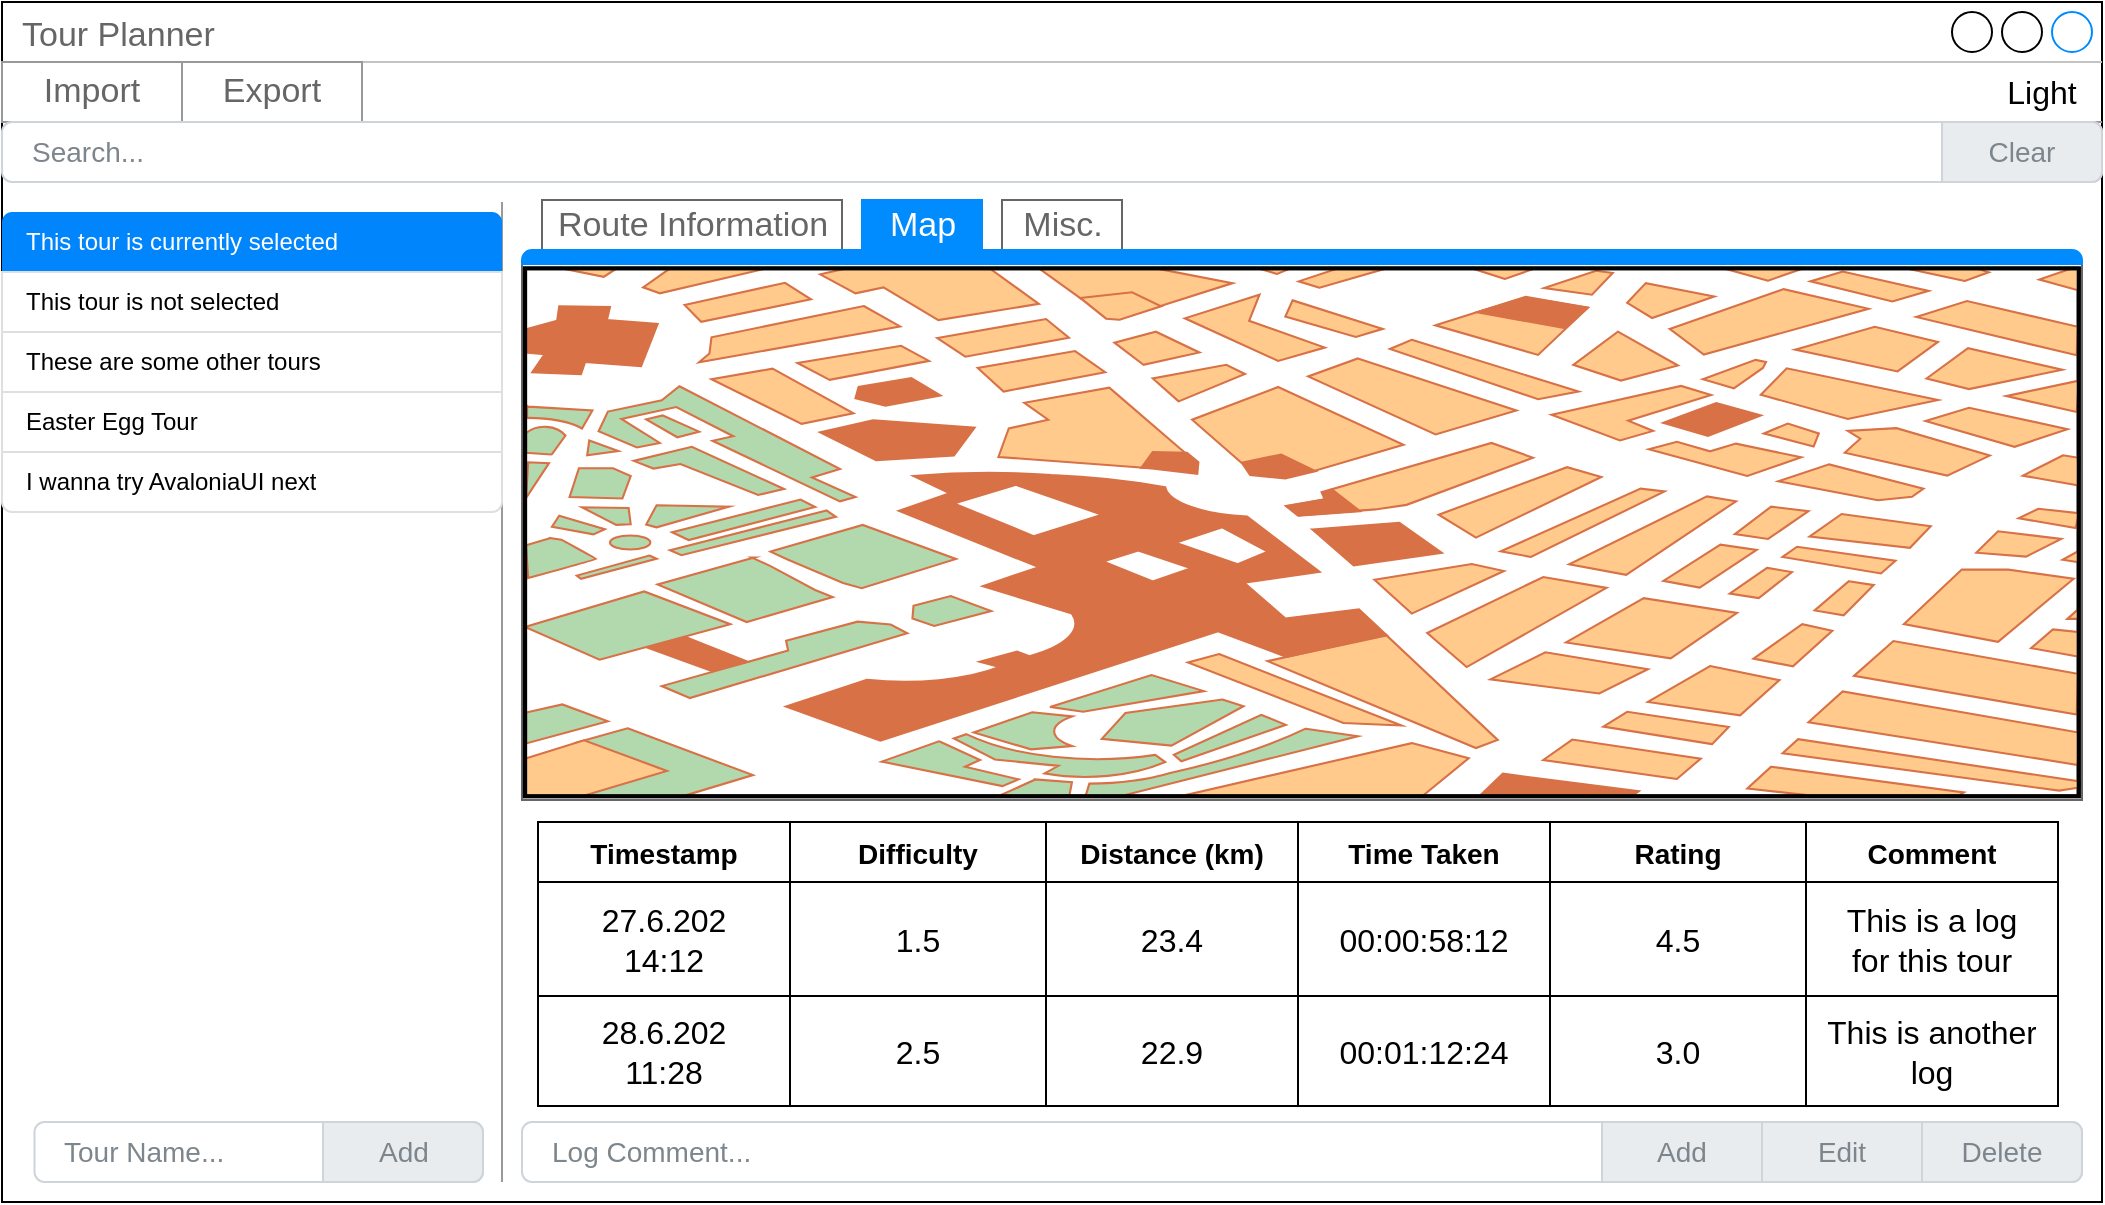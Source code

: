 <mxfile version="27.1.6">
  <diagram name="Page-1" id="jRM4KHncrqKrD71YAt92">
    <mxGraphModel dx="1425" dy="786" grid="1" gridSize="10" guides="1" tooltips="1" connect="1" arrows="1" fold="1" page="1" pageScale="1" pageWidth="850" pageHeight="1100" math="0" shadow="0">
      <root>
        <mxCell id="0" />
        <mxCell id="1" parent="0" />
        <mxCell id="Vy3BLauwifYpFiC6LE89-1" value="Tour Planner" style="strokeWidth=1;shadow=0;dashed=0;align=center;html=1;shape=mxgraph.mockup.containers.window;align=left;verticalAlign=top;spacingLeft=8;strokeColor2=#008cff;strokeColor3=#c4c4c4;fontColor=#666666;mainText=;fontSize=17;labelBackgroundColor=none;whiteSpace=wrap;" vertex="1" parent="1">
          <mxGeometry x="60" y="240" width="1050" height="600" as="geometry" />
        </mxCell>
        <mxCell id="Vy3BLauwifYpFiC6LE89-7" value="" style="swimlane;shape=mxgraph.bootstrap.anchor;strokeColor=#999999;fillColor=#ffffff;fontColor=#666666;childLayout=stackLayout;horizontal=0;startSize=0;horizontalStack=1;resizeParent=1;resizeParentMax=0;resizeLast=0;collapsible=0;marginBottom=0;whiteSpace=wrap;html=1;" vertex="1" parent="1">
          <mxGeometry x="60" y="270" width="180" height="30" as="geometry" />
        </mxCell>
        <mxCell id="Vy3BLauwifYpFiC6LE89-8" value="Import" style="text;strokeColor=inherit;align=center;verticalAlign=middle;spacingLeft=10;spacingRight=10;overflow=hidden;points=[[0,0.5],[1,0.5]];portConstraint=eastwest;rotatable=0;whiteSpace=wrap;html=1;fillColor=inherit;fontColor=inherit;fontSize=17;" vertex="1" parent="Vy3BLauwifYpFiC6LE89-7">
          <mxGeometry width="90" height="30" as="geometry" />
        </mxCell>
        <mxCell id="Vy3BLauwifYpFiC6LE89-9" value="Export" style="text;strokeColor=inherit;align=center;verticalAlign=middle;spacingLeft=10;spacingRight=10;overflow=hidden;points=[[0,0.5],[1,0.5]];portConstraint=eastwest;rotatable=0;whiteSpace=wrap;html=1;fillColor=inherit;fontColor=inherit;fontSize=17;" vertex="1" parent="Vy3BLauwifYpFiC6LE89-7">
          <mxGeometry x="90" width="90" height="30" as="geometry" />
        </mxCell>
        <mxCell id="Vy3BLauwifYpFiC6LE89-14" value="" style="verticalLabelPosition=bottom;shadow=0;dashed=0;align=center;html=1;verticalAlign=top;strokeWidth=1;shape=mxgraph.mockup.markup.line;strokeColor=#999999;" vertex="1" parent="1">
          <mxGeometry x="240" y="290" width="870" height="20" as="geometry" />
        </mxCell>
        <mxCell id="Vy3BLauwifYpFiC6LE89-15" value="" style="shape=image;html=1;verticalAlign=top;verticalLabelPosition=bottom;labelBackgroundColor=#ffffff;imageAspect=0;aspect=fixed;image=https://cdn0.iconfinder.com/data/icons/phosphor-duotone-vol-3/256/toggle-left-duotone-128.png" vertex="1" parent="1">
          <mxGeometry x="1024" y="268.5" width="35" height="35" as="geometry" />
        </mxCell>
        <mxCell id="Vy3BLauwifYpFiC6LE89-16" value="&lt;font style=&quot;font-size: 16px;&quot;&gt;Light&lt;/font&gt;" style="text;html=1;align=center;verticalAlign=middle;whiteSpace=wrap;rounded=0;" vertex="1" parent="1">
          <mxGeometry x="1050" y="270" width="60" height="30" as="geometry" />
        </mxCell>
        <mxCell id="Vy3BLauwifYpFiC6LE89-22" value="Search..." style="html=1;shadow=0;dashed=0;shape=mxgraph.bootstrap.rrect;rSize=5;strokeColor=#CED4DA;html=1;whiteSpace=wrap;fillColor=#FFFFFF;fontColor=#7D868C;align=left;spacing=15;fontSize=14;strokeWidth=1;" vertex="1" parent="1">
          <mxGeometry x="60" y="300" width="1050" height="30" as="geometry" />
        </mxCell>
        <mxCell id="Vy3BLauwifYpFiC6LE89-25" value="&lt;div align=&quot;center&quot;&gt;Clear&lt;/div&gt;" style="html=1;shadow=0;dashed=0;shape=mxgraph.bootstrap.rightButton;strokeColor=#CED4DA;gradientColor=inherit;fontColor=inherit;fillColor=#E9ECEF;rSize=5;perimeter=none;whiteSpace=wrap;resizeHeight=1;fontSize=14;align=center;spacing=15;" vertex="1" parent="Vy3BLauwifYpFiC6LE89-22">
          <mxGeometry x="1" width="80" height="30" relative="1" as="geometry">
            <mxPoint x="-80" as="offset" />
          </mxGeometry>
        </mxCell>
        <mxCell id="Vy3BLauwifYpFiC6LE89-26" value="" style="verticalLabelPosition=bottom;shadow=0;dashed=0;align=center;html=1;verticalAlign=top;strokeWidth=1;shape=mxgraph.mockup.markup.line;strokeColor=#999999;direction=north;" vertex="1" parent="1">
          <mxGeometry x="300" y="340" width="20" height="490" as="geometry" />
        </mxCell>
        <mxCell id="Vy3BLauwifYpFiC6LE89-29" value="" style="verticalLabelPosition=bottom;shadow=0;dashed=0;align=center;html=1;verticalAlign=top;strokeWidth=1;shape=mxgraph.mockup.markup.line;strokeColor=#999999;" vertex="1" parent="1">
          <mxGeometry x="320" y="620" width="780" height="20" as="geometry" />
        </mxCell>
        <mxCell id="Vy3BLauwifYpFiC6LE89-34" value="" style="swimlane;fontStyle=0;childLayout=stackLayout;horizontal=1;startSize=0;horizontalStack=0;resizeParent=1;resizeParentMax=0;resizeLast=0;collapsible=0;marginBottom=0;whiteSpace=wrap;html=1;strokeColor=none;fillColor=none;" vertex="1" parent="1">
          <mxGeometry x="60" y="345" width="250" height="150" as="geometry" />
        </mxCell>
        <mxCell id="Vy3BLauwifYpFiC6LE89-35" value="This tour is currently selected" style="text;strokeColor=none;fillColor=#0085FC;align=left;verticalAlign=middle;spacingLeft=10;spacingRight=10;overflow=hidden;points=[[0,0.5],[1,0.5]];portConstraint=eastwest;rotatable=0;whiteSpace=wrap;html=1;shape=mxgraph.bootstrap.topButton;rSize=5;fontColor=#ffffff;" vertex="1" parent="Vy3BLauwifYpFiC6LE89-34">
          <mxGeometry width="250" height="30" as="geometry" />
        </mxCell>
        <mxCell id="Vy3BLauwifYpFiC6LE89-36" value="This tour is not selected" style="text;strokeColor=#DFDFDF;fillColor=#FFFFFF;align=left;verticalAlign=middle;spacingLeft=10;spacingRight=10;overflow=hidden;points=[[0,0.5],[1,0.5]];portConstraint=eastwest;rotatable=0;whiteSpace=wrap;html=1;rSize=5;fontColor=#000000;" vertex="1" parent="Vy3BLauwifYpFiC6LE89-34">
          <mxGeometry y="30" width="250" height="30" as="geometry" />
        </mxCell>
        <mxCell id="Vy3BLauwifYpFiC6LE89-37" value="These are some other tours" style="text;strokeColor=#DFDFDF;fillColor=#FFFFFF;align=left;verticalAlign=middle;spacingLeft=10;spacingRight=10;overflow=hidden;points=[[0,0.5],[1,0.5]];portConstraint=eastwest;rotatable=0;whiteSpace=wrap;html=1;rSize=5;fontColor=#000000;" vertex="1" parent="Vy3BLauwifYpFiC6LE89-34">
          <mxGeometry y="60" width="250" height="30" as="geometry" />
        </mxCell>
        <mxCell id="Vy3BLauwifYpFiC6LE89-38" value="Easter Egg Tour" style="text;strokeColor=#DFDFDF;fillColor=#FFFFFF;align=left;verticalAlign=middle;spacingLeft=10;spacingRight=10;overflow=hidden;points=[[0,0.5],[1,0.5]];portConstraint=eastwest;rotatable=0;whiteSpace=wrap;html=1;rSize=5;fontColor=#000000;" vertex="1" parent="Vy3BLauwifYpFiC6LE89-34">
          <mxGeometry y="90" width="250" height="30" as="geometry" />
        </mxCell>
        <mxCell id="Vy3BLauwifYpFiC6LE89-39" value="I wanna try AvaloniaUI next" style="text;strokeColor=#DFDFDF;fillColor=#FFFFFF;align=left;verticalAlign=middle;spacingLeft=10;spacingRight=10;overflow=hidden;points=[[0,0.5],[1,0.5]];portConstraint=eastwest;rotatable=0;whiteSpace=wrap;html=1;shape=mxgraph.bootstrap.bottomButton;rSize=5;fontColor=#000000;" vertex="1" parent="Vy3BLauwifYpFiC6LE89-34">
          <mxGeometry y="120" width="250" height="30" as="geometry" />
        </mxCell>
        <mxCell id="Vy3BLauwifYpFiC6LE89-42" value="" style="strokeWidth=1;shadow=0;dashed=0;align=center;html=1;shape=mxgraph.mockup.containers.marginRect2;rectMarginTop=32;strokeColor=#666666;gradientColor=none;whiteSpace=wrap;" vertex="1" parent="1">
          <mxGeometry x="320" y="339" width="780" height="300" as="geometry" />
        </mxCell>
        <mxCell id="Vy3BLauwifYpFiC6LE89-43" value="&lt;div&gt;Route Information&lt;/div&gt;" style="strokeColor=inherit;fillColor=inherit;gradientColor=inherit;strokeWidth=1;shadow=0;dashed=0;align=center;html=1;shape=mxgraph.mockup.containers.rrect;rSize=0;fontSize=17;fontColor=#666666;gradientColor=none;" vertex="1" parent="Vy3BLauwifYpFiC6LE89-42">
          <mxGeometry width="150" height="25" relative="1" as="geometry">
            <mxPoint x="10" as="offset" />
          </mxGeometry>
        </mxCell>
        <mxCell id="Vy3BLauwifYpFiC6LE89-44" value="Map" style="strokeWidth=1;shadow=0;dashed=0;align=center;html=1;shape=mxgraph.mockup.containers.rrect;rSize=0;fontSize=17;fontColor=#ffffff;strokeColor=#008cff;fillColor=#008cff;" vertex="1" parent="Vy3BLauwifYpFiC6LE89-42">
          <mxGeometry width="60" height="25" relative="1" as="geometry">
            <mxPoint x="170" as="offset" />
          </mxGeometry>
        </mxCell>
        <mxCell id="Vy3BLauwifYpFiC6LE89-45" value="Misc." style="strokeColor=inherit;fillColor=inherit;gradientColor=inherit;strokeWidth=1;shadow=0;dashed=0;align=center;html=1;shape=mxgraph.mockup.containers.rrect;rSize=0;fontSize=17;fontColor=#666666;gradientColor=none;" vertex="1" parent="Vy3BLauwifYpFiC6LE89-42">
          <mxGeometry width="60" height="25" relative="1" as="geometry">
            <mxPoint x="240" as="offset" />
          </mxGeometry>
        </mxCell>
        <mxCell id="Vy3BLauwifYpFiC6LE89-46" value="" style="strokeWidth=1;shadow=0;dashed=0;align=center;html=1;shape=mxgraph.mockup.containers.topButton;rSize=5;strokeColor=#008cff;fillColor=#008cff;gradientColor=none;resizeWidth=1;movable=0;deletable=1;" vertex="1" parent="Vy3BLauwifYpFiC6LE89-42">
          <mxGeometry width="780" height="7" relative="1" as="geometry">
            <mxPoint y="25" as="offset" />
          </mxGeometry>
        </mxCell>
        <mxCell id="Vy3BLauwifYpFiC6LE89-49" value="" style="verticalLabelPosition=bottom;shadow=0;dashed=0;align=center;html=1;verticalAlign=top;strokeWidth=1;shape=mxgraph.mockup.misc.map;" vertex="1" parent="Vy3BLauwifYpFiC6LE89-42">
          <mxGeometry x="1" y="34" width="780" height="265" as="geometry" />
        </mxCell>
        <mxCell id="Vy3BLauwifYpFiC6LE89-102" value="" style="shape=table;startSize=0;container=1;collapsible=0;childLayout=tableLayout;fontSize=16;" vertex="1" parent="1">
          <mxGeometry x="328" y="650" width="380" height="142" as="geometry" />
        </mxCell>
        <mxCell id="Vy3BLauwifYpFiC6LE89-103" value="" style="shape=tableRow;horizontal=0;startSize=0;swimlaneHead=0;swimlaneBody=0;strokeColor=inherit;top=0;left=0;bottom=0;right=0;collapsible=0;dropTarget=0;fillColor=none;points=[[0,0.5],[1,0.5]];portConstraint=eastwest;fontSize=16;" vertex="1" parent="Vy3BLauwifYpFiC6LE89-102">
          <mxGeometry width="380" height="30" as="geometry" />
        </mxCell>
        <mxCell id="Vy3BLauwifYpFiC6LE89-104" value="&lt;b&gt;&lt;font style=&quot;font-size: 14px;&quot;&gt;Timestamp&lt;/font&gt;&lt;/b&gt;" style="shape=partialRectangle;html=1;whiteSpace=wrap;connectable=0;strokeColor=inherit;overflow=hidden;fillColor=none;top=0;left=0;bottom=0;right=0;pointerEvents=1;fontSize=16;" vertex="1" parent="Vy3BLauwifYpFiC6LE89-103">
          <mxGeometry width="126" height="30" as="geometry">
            <mxRectangle width="126" height="30" as="alternateBounds" />
          </mxGeometry>
        </mxCell>
        <mxCell id="Vy3BLauwifYpFiC6LE89-105" value="&lt;b&gt;&lt;font style=&quot;font-size: 14px;&quot;&gt;Difficulty&lt;/font&gt;&lt;/b&gt;" style="shape=partialRectangle;html=1;whiteSpace=wrap;connectable=0;strokeColor=inherit;overflow=hidden;fillColor=none;top=0;left=0;bottom=0;right=0;pointerEvents=1;fontSize=16;" vertex="1" parent="Vy3BLauwifYpFiC6LE89-103">
          <mxGeometry x="126" width="128" height="30" as="geometry">
            <mxRectangle width="128" height="30" as="alternateBounds" />
          </mxGeometry>
        </mxCell>
        <mxCell id="Vy3BLauwifYpFiC6LE89-106" value="&lt;b&gt;&lt;font style=&quot;font-size: 14px;&quot;&gt;Distance (km)&lt;/font&gt;&lt;/b&gt;" style="shape=partialRectangle;html=1;whiteSpace=wrap;connectable=0;strokeColor=inherit;overflow=hidden;fillColor=none;top=0;left=0;bottom=0;right=0;pointerEvents=1;fontSize=16;" vertex="1" parent="Vy3BLauwifYpFiC6LE89-103">
          <mxGeometry x="254" width="126" height="30" as="geometry">
            <mxRectangle width="126" height="30" as="alternateBounds" />
          </mxGeometry>
        </mxCell>
        <mxCell id="Vy3BLauwifYpFiC6LE89-107" value="" style="shape=tableRow;horizontal=0;startSize=0;swimlaneHead=0;swimlaneBody=0;strokeColor=inherit;top=0;left=0;bottom=0;right=0;collapsible=0;dropTarget=0;fillColor=none;points=[[0,0.5],[1,0.5]];portConstraint=eastwest;fontSize=16;" vertex="1" parent="Vy3BLauwifYpFiC6LE89-102">
          <mxGeometry y="30" width="380" height="57" as="geometry" />
        </mxCell>
        <mxCell id="Vy3BLauwifYpFiC6LE89-108" value="&lt;div&gt;27.6.202&lt;/div&gt;&lt;div&gt;14:12&lt;/div&gt;" style="shape=partialRectangle;html=1;whiteSpace=wrap;connectable=0;strokeColor=inherit;overflow=hidden;fillColor=none;top=0;left=0;bottom=0;right=0;pointerEvents=1;fontSize=16;" vertex="1" parent="Vy3BLauwifYpFiC6LE89-107">
          <mxGeometry width="126" height="57" as="geometry">
            <mxRectangle width="126" height="57" as="alternateBounds" />
          </mxGeometry>
        </mxCell>
        <mxCell id="Vy3BLauwifYpFiC6LE89-109" value="1.5" style="shape=partialRectangle;html=1;whiteSpace=wrap;connectable=0;strokeColor=inherit;overflow=hidden;fillColor=none;top=0;left=0;bottom=0;right=0;pointerEvents=1;fontSize=16;" vertex="1" parent="Vy3BLauwifYpFiC6LE89-107">
          <mxGeometry x="126" width="128" height="57" as="geometry">
            <mxRectangle width="128" height="57" as="alternateBounds" />
          </mxGeometry>
        </mxCell>
        <mxCell id="Vy3BLauwifYpFiC6LE89-110" value="23.4" style="shape=partialRectangle;html=1;whiteSpace=wrap;connectable=0;strokeColor=inherit;overflow=hidden;fillColor=none;top=0;left=0;bottom=0;right=0;pointerEvents=1;fontSize=16;" vertex="1" parent="Vy3BLauwifYpFiC6LE89-107">
          <mxGeometry x="254" width="126" height="57" as="geometry">
            <mxRectangle width="126" height="57" as="alternateBounds" />
          </mxGeometry>
        </mxCell>
        <mxCell id="Vy3BLauwifYpFiC6LE89-111" value="" style="shape=tableRow;horizontal=0;startSize=0;swimlaneHead=0;swimlaneBody=0;strokeColor=inherit;top=0;left=0;bottom=0;right=0;collapsible=0;dropTarget=0;fillColor=none;points=[[0,0.5],[1,0.5]];portConstraint=eastwest;fontSize=16;" vertex="1" parent="Vy3BLauwifYpFiC6LE89-102">
          <mxGeometry y="87" width="380" height="55" as="geometry" />
        </mxCell>
        <mxCell id="Vy3BLauwifYpFiC6LE89-112" value="&lt;div&gt;28.6.202&lt;/div&gt;&lt;div&gt;11:28&lt;/div&gt;" style="shape=partialRectangle;html=1;whiteSpace=wrap;connectable=0;strokeColor=inherit;overflow=hidden;fillColor=none;top=0;left=0;bottom=0;right=0;pointerEvents=1;fontSize=16;" vertex="1" parent="Vy3BLauwifYpFiC6LE89-111">
          <mxGeometry width="126" height="55" as="geometry">
            <mxRectangle width="126" height="55" as="alternateBounds" />
          </mxGeometry>
        </mxCell>
        <mxCell id="Vy3BLauwifYpFiC6LE89-113" value="2.5" style="shape=partialRectangle;html=1;whiteSpace=wrap;connectable=0;strokeColor=inherit;overflow=hidden;fillColor=none;top=0;left=0;bottom=0;right=0;pointerEvents=1;fontSize=16;" vertex="1" parent="Vy3BLauwifYpFiC6LE89-111">
          <mxGeometry x="126" width="128" height="55" as="geometry">
            <mxRectangle width="128" height="55" as="alternateBounds" />
          </mxGeometry>
        </mxCell>
        <mxCell id="Vy3BLauwifYpFiC6LE89-114" value="22.9" style="shape=partialRectangle;html=1;whiteSpace=wrap;connectable=0;strokeColor=inherit;overflow=hidden;fillColor=none;top=0;left=0;bottom=0;right=0;pointerEvents=1;fontSize=16;" vertex="1" parent="Vy3BLauwifYpFiC6LE89-111">
          <mxGeometry x="254" width="126" height="55" as="geometry">
            <mxRectangle width="126" height="55" as="alternateBounds" />
          </mxGeometry>
        </mxCell>
        <mxCell id="Vy3BLauwifYpFiC6LE89-155" value="" style="shape=table;startSize=0;container=1;collapsible=0;childLayout=tableLayout;fontSize=16;" vertex="1" parent="1">
          <mxGeometry x="708" y="650" width="380" height="142" as="geometry" />
        </mxCell>
        <mxCell id="Vy3BLauwifYpFiC6LE89-156" value="" style="shape=tableRow;horizontal=0;startSize=0;swimlaneHead=0;swimlaneBody=0;strokeColor=inherit;top=0;left=0;bottom=0;right=0;collapsible=0;dropTarget=0;fillColor=none;points=[[0,0.5],[1,0.5]];portConstraint=eastwest;fontSize=16;" vertex="1" parent="Vy3BLauwifYpFiC6LE89-155">
          <mxGeometry width="380" height="30" as="geometry" />
        </mxCell>
        <mxCell id="Vy3BLauwifYpFiC6LE89-157" value="&lt;font style=&quot;font-size: 14px;&quot;&gt;&lt;b&gt;Time Taken&lt;/b&gt;&lt;/font&gt;" style="shape=partialRectangle;html=1;whiteSpace=wrap;connectable=0;strokeColor=inherit;overflow=hidden;fillColor=none;top=0;left=0;bottom=0;right=0;pointerEvents=1;fontSize=16;" vertex="1" parent="Vy3BLauwifYpFiC6LE89-156">
          <mxGeometry width="126" height="30" as="geometry">
            <mxRectangle width="126" height="30" as="alternateBounds" />
          </mxGeometry>
        </mxCell>
        <mxCell id="Vy3BLauwifYpFiC6LE89-158" value="&lt;font style=&quot;font-size: 14px;&quot;&gt;&lt;b&gt;&lt;font&gt;Rating&lt;/font&gt;&lt;/b&gt;&lt;/font&gt;" style="shape=partialRectangle;html=1;whiteSpace=wrap;connectable=0;strokeColor=inherit;overflow=hidden;fillColor=none;top=0;left=0;bottom=0;right=0;pointerEvents=1;fontSize=16;" vertex="1" parent="Vy3BLauwifYpFiC6LE89-156">
          <mxGeometry x="126" width="128" height="30" as="geometry">
            <mxRectangle width="128" height="30" as="alternateBounds" />
          </mxGeometry>
        </mxCell>
        <mxCell id="Vy3BLauwifYpFiC6LE89-159" value="&lt;b&gt;&lt;font style=&quot;font-size: 14px;&quot;&gt;Comment&lt;/font&gt;&lt;/b&gt;" style="shape=partialRectangle;html=1;whiteSpace=wrap;connectable=0;strokeColor=inherit;overflow=hidden;fillColor=none;top=0;left=0;bottom=0;right=0;pointerEvents=1;fontSize=16;" vertex="1" parent="Vy3BLauwifYpFiC6LE89-156">
          <mxGeometry x="254" width="126" height="30" as="geometry">
            <mxRectangle width="126" height="30" as="alternateBounds" />
          </mxGeometry>
        </mxCell>
        <mxCell id="Vy3BLauwifYpFiC6LE89-160" value="" style="shape=tableRow;horizontal=0;startSize=0;swimlaneHead=0;swimlaneBody=0;strokeColor=inherit;top=0;left=0;bottom=0;right=0;collapsible=0;dropTarget=0;fillColor=none;points=[[0,0.5],[1,0.5]];portConstraint=eastwest;fontSize=16;" vertex="1" parent="Vy3BLauwifYpFiC6LE89-155">
          <mxGeometry y="30" width="380" height="57" as="geometry" />
        </mxCell>
        <mxCell id="Vy3BLauwifYpFiC6LE89-161" value="00:00:58:12" style="shape=partialRectangle;html=1;whiteSpace=wrap;connectable=0;strokeColor=inherit;overflow=hidden;fillColor=none;top=0;left=0;bottom=0;right=0;pointerEvents=1;fontSize=16;" vertex="1" parent="Vy3BLauwifYpFiC6LE89-160">
          <mxGeometry width="126" height="57" as="geometry">
            <mxRectangle width="126" height="57" as="alternateBounds" />
          </mxGeometry>
        </mxCell>
        <mxCell id="Vy3BLauwifYpFiC6LE89-162" value="4.5" style="shape=partialRectangle;html=1;whiteSpace=wrap;connectable=0;strokeColor=inherit;overflow=hidden;fillColor=none;top=0;left=0;bottom=0;right=0;pointerEvents=1;fontSize=16;" vertex="1" parent="Vy3BLauwifYpFiC6LE89-160">
          <mxGeometry x="126" width="128" height="57" as="geometry">
            <mxRectangle width="128" height="57" as="alternateBounds" />
          </mxGeometry>
        </mxCell>
        <mxCell id="Vy3BLauwifYpFiC6LE89-163" value="&lt;div&gt;This is a log&lt;/div&gt;&lt;div&gt;for this tour&lt;/div&gt;" style="shape=partialRectangle;html=1;whiteSpace=wrap;connectable=0;strokeColor=inherit;overflow=hidden;fillColor=none;top=0;left=0;bottom=0;right=0;pointerEvents=1;fontSize=16;" vertex="1" parent="Vy3BLauwifYpFiC6LE89-160">
          <mxGeometry x="254" width="126" height="57" as="geometry">
            <mxRectangle width="126" height="57" as="alternateBounds" />
          </mxGeometry>
        </mxCell>
        <mxCell id="Vy3BLauwifYpFiC6LE89-164" value="" style="shape=tableRow;horizontal=0;startSize=0;swimlaneHead=0;swimlaneBody=0;strokeColor=inherit;top=0;left=0;bottom=0;right=0;collapsible=0;dropTarget=0;fillColor=none;points=[[0,0.5],[1,0.5]];portConstraint=eastwest;fontSize=16;" vertex="1" parent="Vy3BLauwifYpFiC6LE89-155">
          <mxGeometry y="87" width="380" height="55" as="geometry" />
        </mxCell>
        <mxCell id="Vy3BLauwifYpFiC6LE89-165" value="00:01:12:24" style="shape=partialRectangle;html=1;whiteSpace=wrap;connectable=0;strokeColor=inherit;overflow=hidden;fillColor=none;top=0;left=0;bottom=0;right=0;pointerEvents=1;fontSize=16;" vertex="1" parent="Vy3BLauwifYpFiC6LE89-164">
          <mxGeometry width="126" height="55" as="geometry">
            <mxRectangle width="126" height="55" as="alternateBounds" />
          </mxGeometry>
        </mxCell>
        <mxCell id="Vy3BLauwifYpFiC6LE89-166" value="3.0" style="shape=partialRectangle;html=1;whiteSpace=wrap;connectable=0;strokeColor=inherit;overflow=hidden;fillColor=none;top=0;left=0;bottom=0;right=0;pointerEvents=1;fontSize=16;" vertex="1" parent="Vy3BLauwifYpFiC6LE89-164">
          <mxGeometry x="126" width="128" height="55" as="geometry">
            <mxRectangle width="128" height="55" as="alternateBounds" />
          </mxGeometry>
        </mxCell>
        <mxCell id="Vy3BLauwifYpFiC6LE89-167" value="&lt;div&gt;This is another&lt;/div&gt;&lt;div&gt;log&lt;/div&gt;" style="shape=partialRectangle;html=1;whiteSpace=wrap;connectable=0;strokeColor=inherit;overflow=hidden;fillColor=none;top=0;left=0;bottom=0;right=0;pointerEvents=1;fontSize=16;" vertex="1" parent="Vy3BLauwifYpFiC6LE89-164">
          <mxGeometry x="254" width="126" height="55" as="geometry">
            <mxRectangle width="126" height="55" as="alternateBounds" />
          </mxGeometry>
        </mxCell>
        <mxCell id="Vy3BLauwifYpFiC6LE89-171" value="Log Comment..." style="html=1;shadow=0;dashed=0;shape=mxgraph.bootstrap.rrect;rSize=5;strokeColor=#CED4DA;html=1;whiteSpace=wrap;fillColor=#FFFFFF;fontColor=#7D868C;align=left;spacing=15;fontSize=14;" vertex="1" parent="1">
          <mxGeometry x="320" y="800" width="780" height="30" as="geometry" />
        </mxCell>
        <mxCell id="Vy3BLauwifYpFiC6LE89-172" value="&lt;div align=&quot;center&quot;&gt;Delete&lt;/div&gt;" style="html=1;shadow=0;dashed=0;shape=mxgraph.bootstrap.rightButton;strokeColor=#CED4DA;gradientColor=inherit;fontColor=inherit;fillColor=#E9ECEF;rSize=5;perimeter=none;whiteSpace=wrap;resizeHeight=1;fontSize=14;align=center;spacing=15;" vertex="1" parent="Vy3BLauwifYpFiC6LE89-171">
          <mxGeometry x="1" width="80" height="30" relative="1" as="geometry">
            <mxPoint x="-80" as="offset" />
          </mxGeometry>
        </mxCell>
        <mxCell id="Vy3BLauwifYpFiC6LE89-173" value="&lt;div align=&quot;center&quot;&gt;Edit&lt;/div&gt;" style="html=1;shadow=0;dashed=0;strokeColor=#CED4DA;gradientColor=inherit;fontColor=inherit;fillColor=#E9ECEF;perimeter=none;whiteSpace=wrap;resizeHeight=1;fontSize=14;align=center;spacing=15;" vertex="1" parent="Vy3BLauwifYpFiC6LE89-171">
          <mxGeometry x="1" width="80" height="30" relative="1" as="geometry">
            <mxPoint x="-160" as="offset" />
          </mxGeometry>
        </mxCell>
        <mxCell id="Vy3BLauwifYpFiC6LE89-176" value="Tour Name..." style="html=1;shadow=0;dashed=0;shape=mxgraph.bootstrap.rrect;rSize=5;strokeColor=#CED4DA;html=1;whiteSpace=wrap;fillColor=#FFFFFF;fontColor=#7D868C;align=left;spacing=15;fontSize=14;strokeWidth=1;" vertex="1" parent="Vy3BLauwifYpFiC6LE89-171">
          <mxGeometry x="-243.75" width="224.25" height="30" as="geometry" />
        </mxCell>
        <mxCell id="Vy3BLauwifYpFiC6LE89-177" value="Add" style="html=1;shadow=0;dashed=0;shape=mxgraph.bootstrap.rightButton;strokeColor=#CED4DA;gradientColor=inherit;fontColor=inherit;fillColor=#E9ECEF;rSize=5;perimeter=none;whiteSpace=wrap;resizeHeight=1;fontSize=14;align=center;spacing=15;" vertex="1" parent="Vy3BLauwifYpFiC6LE89-176">
          <mxGeometry x="1" width="80" height="30" relative="1" as="geometry">
            <mxPoint x="-80" as="offset" />
          </mxGeometry>
        </mxCell>
        <mxCell id="Vy3BLauwifYpFiC6LE89-178" value="Add" style="html=1;shadow=0;dashed=0;strokeColor=#CED4DA;gradientColor=inherit;fontColor=inherit;fillColor=#E9ECEF;perimeter=none;whiteSpace=wrap;resizeHeight=1;fontSize=14;align=center;spacing=15;" vertex="1" parent="Vy3BLauwifYpFiC6LE89-171">
          <mxGeometry x="540" width="80" height="30" as="geometry" />
        </mxCell>
      </root>
    </mxGraphModel>
  </diagram>
</mxfile>
